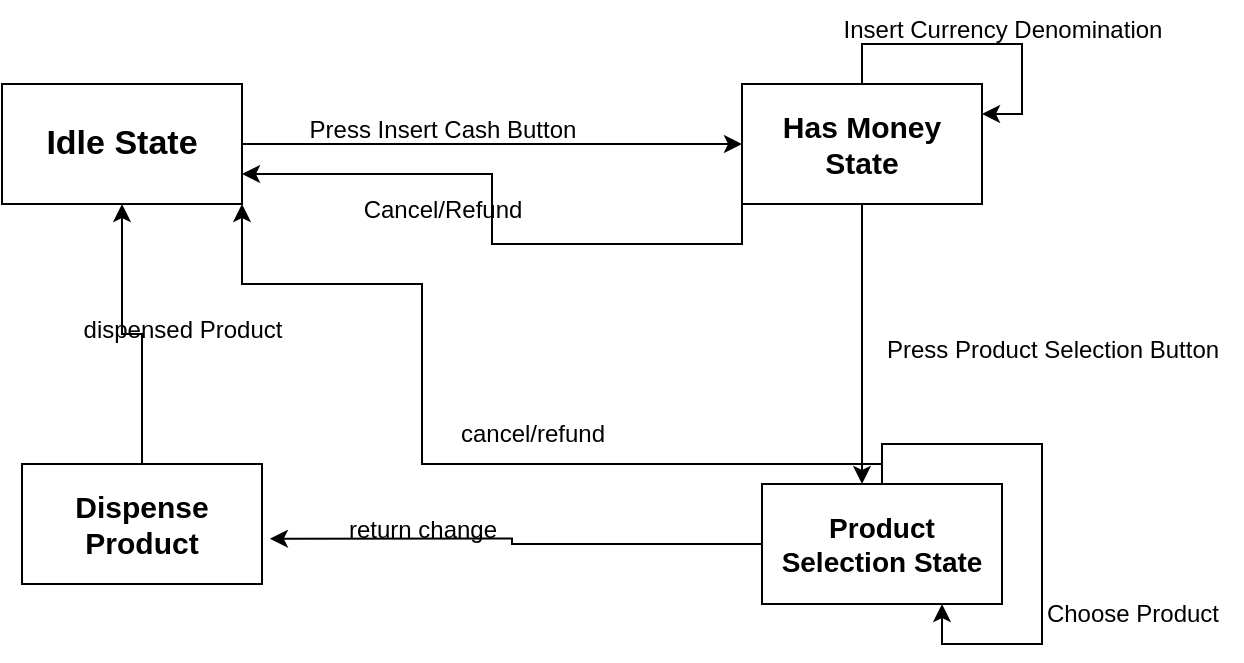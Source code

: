 <mxfile version="24.6.2" type="device">
  <diagram name="Page-1" id="wXnNzIj487cMIIJlEjY7">
    <mxGraphModel dx="794" dy="420" grid="1" gridSize="10" guides="1" tooltips="1" connect="1" arrows="1" fold="1" page="1" pageScale="1" pageWidth="827" pageHeight="1169" math="0" shadow="0">
      <root>
        <mxCell id="0" />
        <mxCell id="1" parent="0" />
        <mxCell id="_0JJLBqDcjrwHvcK0835-4" style="edgeStyle=orthogonalEdgeStyle;rounded=0;orthogonalLoop=1;jettySize=auto;html=1;" edge="1" parent="1" source="_0JJLBqDcjrwHvcK0835-2" target="_0JJLBqDcjrwHvcK0835-3">
          <mxGeometry relative="1" as="geometry" />
        </mxCell>
        <mxCell id="_0JJLBqDcjrwHvcK0835-2" value="&lt;b&gt;&lt;font style=&quot;font-size: 17px;&quot;&gt;Idle State&lt;/font&gt;&lt;/b&gt;" style="whiteSpace=wrap;html=1;" vertex="1" parent="1">
          <mxGeometry x="90" y="80" width="120" height="60" as="geometry" />
        </mxCell>
        <mxCell id="_0JJLBqDcjrwHvcK0835-9" style="edgeStyle=orthogonalEdgeStyle;rounded=0;orthogonalLoop=1;jettySize=auto;html=1;exitX=0;exitY=1;exitDx=0;exitDy=0;entryX=1;entryY=0.75;entryDx=0;entryDy=0;" edge="1" parent="1" source="_0JJLBqDcjrwHvcK0835-3" target="_0JJLBqDcjrwHvcK0835-2">
          <mxGeometry relative="1" as="geometry" />
        </mxCell>
        <mxCell id="_0JJLBqDcjrwHvcK0835-3" value="&lt;b&gt;&lt;font style=&quot;font-size: 15px;&quot;&gt;Has Money State&lt;/font&gt;&lt;/b&gt;" style="whiteSpace=wrap;html=1;" vertex="1" parent="1">
          <mxGeometry x="460" y="80" width="120" height="60" as="geometry" />
        </mxCell>
        <mxCell id="_0JJLBqDcjrwHvcK0835-5" value="Press Insert Cash Button" style="text;html=1;align=center;verticalAlign=middle;resizable=0;points=[];autosize=1;strokeColor=none;fillColor=none;" vertex="1" parent="1">
          <mxGeometry x="230" y="88" width="160" height="30" as="geometry" />
        </mxCell>
        <mxCell id="_0JJLBqDcjrwHvcK0835-18" style="edgeStyle=orthogonalEdgeStyle;rounded=0;orthogonalLoop=1;jettySize=auto;html=1;entryX=1;entryY=1;entryDx=0;entryDy=0;" edge="1" parent="1" source="_0JJLBqDcjrwHvcK0835-6" target="_0JJLBqDcjrwHvcK0835-2">
          <mxGeometry relative="1" as="geometry">
            <Array as="points">
              <mxPoint x="530" y="270" />
              <mxPoint x="300" y="270" />
              <mxPoint x="300" y="180" />
              <mxPoint x="210" y="180" />
            </Array>
          </mxGeometry>
        </mxCell>
        <mxCell id="_0JJLBqDcjrwHvcK0835-6" value="&lt;b&gt;&lt;font style=&quot;font-size: 14px;&quot;&gt;Product Selection State&lt;/font&gt;&lt;/b&gt;" style="whiteSpace=wrap;html=1;" vertex="1" parent="1">
          <mxGeometry x="470" y="280" width="120" height="60" as="geometry" />
        </mxCell>
        <mxCell id="_0JJLBqDcjrwHvcK0835-7" style="edgeStyle=orthogonalEdgeStyle;rounded=0;orthogonalLoop=1;jettySize=auto;html=1;exitX=0.5;exitY=1;exitDx=0;exitDy=0;" edge="1" parent="1" source="_0JJLBqDcjrwHvcK0835-3">
          <mxGeometry relative="1" as="geometry">
            <mxPoint x="520" y="280" as="targetPoint" />
          </mxGeometry>
        </mxCell>
        <mxCell id="_0JJLBqDcjrwHvcK0835-8" value="Press Product Selection Button&lt;div&gt;&lt;br&gt;&lt;/div&gt;" style="text;html=1;align=center;verticalAlign=middle;resizable=0;points=[];autosize=1;strokeColor=none;fillColor=none;" vertex="1" parent="1">
          <mxGeometry x="520" y="200" width="190" height="40" as="geometry" />
        </mxCell>
        <mxCell id="_0JJLBqDcjrwHvcK0835-10" value="Cancel/Refund" style="text;html=1;align=center;verticalAlign=middle;resizable=0;points=[];autosize=1;strokeColor=none;fillColor=none;" vertex="1" parent="1">
          <mxGeometry x="260" y="128" width="100" height="30" as="geometry" />
        </mxCell>
        <mxCell id="_0JJLBqDcjrwHvcK0835-11" style="edgeStyle=orthogonalEdgeStyle;rounded=0;orthogonalLoop=1;jettySize=auto;html=1;entryX=1;entryY=0.25;entryDx=0;entryDy=0;" edge="1" parent="1" source="_0JJLBqDcjrwHvcK0835-3" target="_0JJLBqDcjrwHvcK0835-3">
          <mxGeometry relative="1" as="geometry" />
        </mxCell>
        <mxCell id="_0JJLBqDcjrwHvcK0835-12" value="Insert Currency Denomination" style="text;html=1;align=center;verticalAlign=middle;resizable=0;points=[];autosize=1;strokeColor=none;fillColor=none;" vertex="1" parent="1">
          <mxGeometry x="500" y="38" width="180" height="30" as="geometry" />
        </mxCell>
        <mxCell id="_0JJLBqDcjrwHvcK0835-16" style="edgeStyle=orthogonalEdgeStyle;rounded=0;orthogonalLoop=1;jettySize=auto;html=1;entryX=0.5;entryY=1;entryDx=0;entryDy=0;" edge="1" parent="1" source="_0JJLBqDcjrwHvcK0835-13" target="_0JJLBqDcjrwHvcK0835-2">
          <mxGeometry relative="1" as="geometry" />
        </mxCell>
        <mxCell id="_0JJLBqDcjrwHvcK0835-13" value="&lt;b&gt;&lt;font style=&quot;font-size: 15px;&quot;&gt;Dispense Product&lt;/font&gt;&lt;/b&gt;" style="whiteSpace=wrap;html=1;" vertex="1" parent="1">
          <mxGeometry x="100" y="270" width="120" height="60" as="geometry" />
        </mxCell>
        <mxCell id="_0JJLBqDcjrwHvcK0835-14" style="edgeStyle=orthogonalEdgeStyle;rounded=0;orthogonalLoop=1;jettySize=auto;html=1;entryX=1.033;entryY=0.622;entryDx=0;entryDy=0;entryPerimeter=0;" edge="1" parent="1" source="_0JJLBqDcjrwHvcK0835-6" target="_0JJLBqDcjrwHvcK0835-13">
          <mxGeometry relative="1" as="geometry" />
        </mxCell>
        <mxCell id="_0JJLBqDcjrwHvcK0835-15" value="return change" style="text;html=1;align=center;verticalAlign=middle;resizable=0;points=[];autosize=1;strokeColor=none;fillColor=none;" vertex="1" parent="1">
          <mxGeometry x="250" y="288" width="100" height="30" as="geometry" />
        </mxCell>
        <mxCell id="_0JJLBqDcjrwHvcK0835-17" value="dispensed Product" style="text;html=1;align=center;verticalAlign=middle;resizable=0;points=[];autosize=1;strokeColor=none;fillColor=none;" vertex="1" parent="1">
          <mxGeometry x="120" y="188" width="120" height="30" as="geometry" />
        </mxCell>
        <mxCell id="_0JJLBqDcjrwHvcK0835-19" value="cancel/refund" style="text;html=1;align=center;verticalAlign=middle;resizable=0;points=[];autosize=1;strokeColor=none;fillColor=none;" vertex="1" parent="1">
          <mxGeometry x="305" y="240" width="100" height="30" as="geometry" />
        </mxCell>
        <mxCell id="_0JJLBqDcjrwHvcK0835-20" style="edgeStyle=orthogonalEdgeStyle;rounded=0;orthogonalLoop=1;jettySize=auto;html=1;entryX=0.75;entryY=1;entryDx=0;entryDy=0;" edge="1" parent="1" source="_0JJLBqDcjrwHvcK0835-6" target="_0JJLBqDcjrwHvcK0835-6">
          <mxGeometry relative="1" as="geometry" />
        </mxCell>
        <mxCell id="_0JJLBqDcjrwHvcK0835-21" value="Choose Product" style="text;html=1;align=center;verticalAlign=middle;resizable=0;points=[];autosize=1;strokeColor=none;fillColor=none;" vertex="1" parent="1">
          <mxGeometry x="600" y="330" width="110" height="30" as="geometry" />
        </mxCell>
      </root>
    </mxGraphModel>
  </diagram>
</mxfile>
